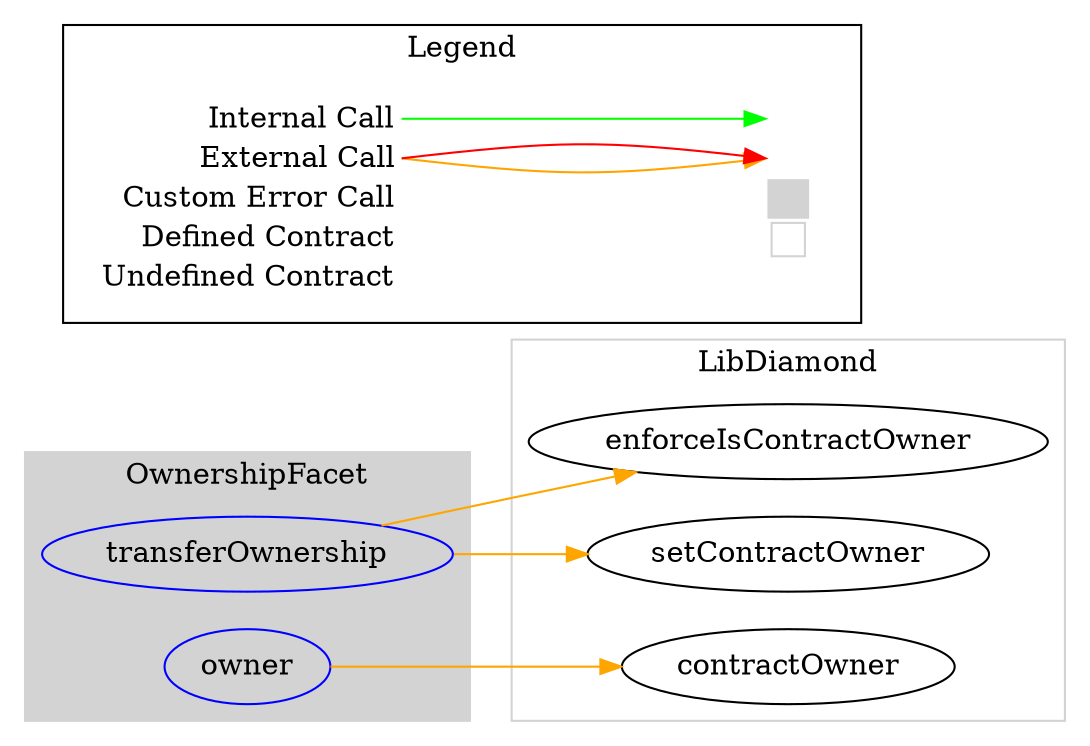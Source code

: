 digraph G {
  graph [ ratio = "auto", page = "100", compound =true ];
subgraph "clusterOwnershipFacet" {
  graph [ label = "OwnershipFacet", color = "lightgray", style = "filled", bgcolor = "lightgray" ];
  "OwnershipFacet.transferOwnership" [ label = "transferOwnership", color = "blue" ];
  "OwnershipFacet.owner" [ label = "owner", color = "blue" ];
}

subgraph "clusterLibDiamond" {
  graph [ label = "LibDiamond", color = "lightgray" ];
  "LibDiamond.enforceIsContractOwner" [ label = "enforceIsContractOwner" ];
  "LibDiamond.setContractOwner" [ label = "setContractOwner" ];
  "LibDiamond.contractOwner" [ label = "contractOwner" ];
}

  "OwnershipFacet.transferOwnership";
  "LibDiamond.enforceIsContractOwner";
  "LibDiamond.setContractOwner";
  "OwnershipFacet.owner";
  "LibDiamond.contractOwner";
  "OwnershipFacet.transferOwnership" -> "LibDiamond.enforceIsContractOwner" [ color = "orange" ];
  "OwnershipFacet.transferOwnership" -> "LibDiamond.setContractOwner" [ color = "orange" ];
  "OwnershipFacet.owner" -> "LibDiamond.contractOwner" [ color = "orange" ];


rankdir=LR
node [shape=plaintext]
subgraph cluster_01 { 
label = "Legend";
key [label=<<table border="0" cellpadding="2" cellspacing="0" cellborder="0">
  <tr><td align="right" port="i1">Internal Call</td></tr>
  <tr><td align="right" port="i2">External Call</td></tr>
  <tr><td align="right" port="i2">Custom Error Call</td></tr>
  <tr><td align="right" port="i3">Defined Contract</td></tr>
  <tr><td align="right" port="i4">Undefined Contract</td></tr>
  </table>>]
key2 [label=<<table border="0" cellpadding="2" cellspacing="0" cellborder="0">
  <tr><td port="i1">&nbsp;&nbsp;&nbsp;</td></tr>
  <tr><td port="i2">&nbsp;&nbsp;&nbsp;</td></tr>
  <tr><td port="i3" bgcolor="lightgray">&nbsp;&nbsp;&nbsp;</td></tr>
  <tr><td port="i4">
    <table border="1" cellborder="0" cellspacing="0" cellpadding="7" color="lightgray">
      <tr>
       <td></td>
      </tr>
     </table>
  </td></tr>
  </table>>]
key:i1:e -> key2:i1:w [color="green"]
key:i2:e -> key2:i2:w [color="orange"]
key:i2:e -> key2:i2:w [color="red"]
}
}


